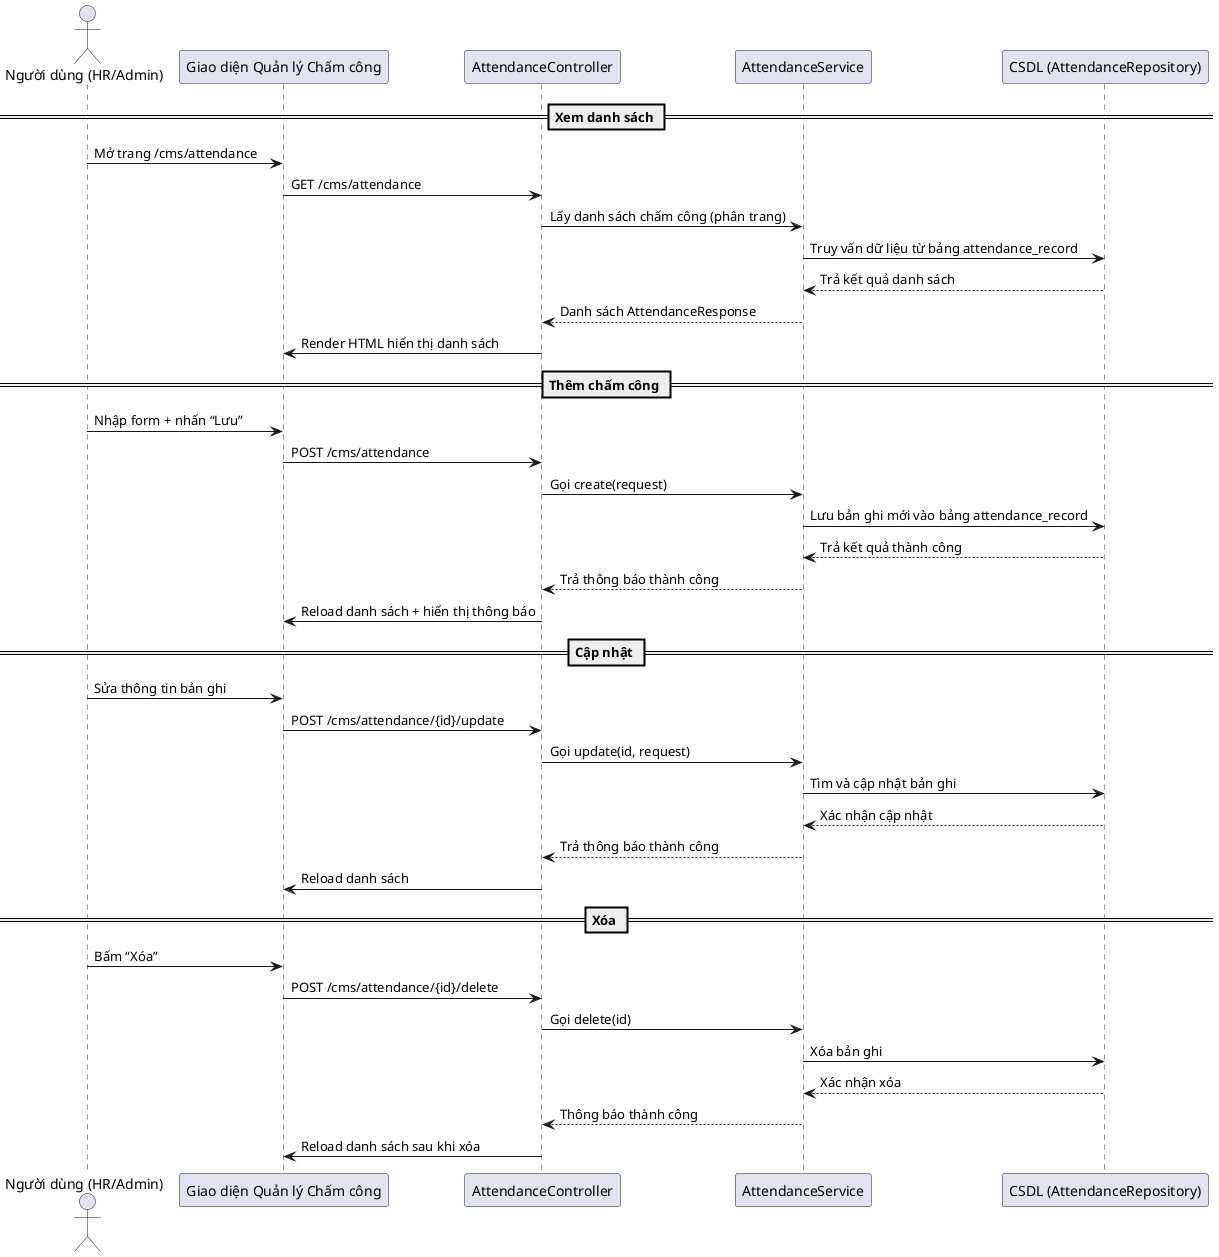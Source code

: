 @startuml
actor "Người dùng (HR/Admin)" as User
participant "Giao diện Quản lý Chấm công" as View
participant "AttendanceController" as Controller
participant "AttendanceService" as Service
participant "CSDL (AttendanceRepository)" as DB

== Xem danh sách ==
User -> View: Mở trang /cms/attendance
View -> Controller: GET /cms/attendance
Controller -> Service: Lấy danh sách chấm công (phân trang)
Service -> DB: Truy vấn dữ liệu từ bảng attendance_record
DB --> Service: Trả kết quả danh sách
Service --> Controller: Danh sách AttendanceResponse
Controller -> View: Render HTML hiển thị danh sách

== Thêm chấm công ==
User -> View: Nhập form + nhấn “Lưu”
View -> Controller: POST /cms/attendance
Controller -> Service: Gọi create(request)
Service -> DB: Lưu bản ghi mới vào bảng attendance_record
DB --> Service: Trả kết quả thành công
Service --> Controller: Trả thông báo thành công
Controller -> View: Reload danh sách + hiển thị thông báo

== Cập nhật ==
User -> View: Sửa thông tin bản ghi
View -> Controller: POST /cms/attendance/{id}/update
Controller -> Service: Gọi update(id, request)
Service -> DB: Tìm và cập nhật bản ghi
DB --> Service: Xác nhận cập nhật
Service --> Controller: Trả thông báo thành công
Controller -> View: Reload danh sách

== Xóa ==
User -> View: Bấm “Xóa”
View -> Controller: POST /cms/attendance/{id}/delete
Controller -> Service: Gọi delete(id)
Service -> DB: Xóa bản ghi
DB --> Service: Xác nhận xóa
Service --> Controller: Thông báo thành công
Controller -> View: Reload danh sách sau khi xóa
@enduml
